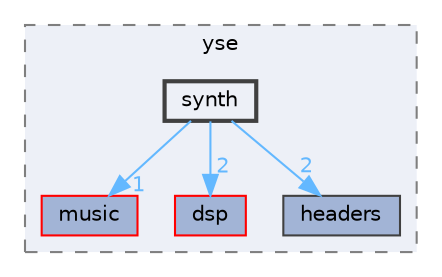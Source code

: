 digraph "techstorm/lib/yse/synth"
{
 // LATEX_PDF_SIZE
  bgcolor="transparent";
  edge [fontname=Helvetica,fontsize=10,labelfontname=Helvetica,labelfontsize=10];
  node [fontname=Helvetica,fontsize=10,shape=box,height=0.2,width=0.4];
  compound=true
  subgraph clusterdir_ab00d0e96abab37954b5a4f926314745 {
    graph [ bgcolor="#edf0f7", pencolor="grey50", label="yse", fontname=Helvetica,fontsize=10 style="filled,dashed", URL="dir_ab00d0e96abab37954b5a4f926314745.html",tooltip=""]
  dir_13708a901e88434d2a4cfa9e30233086 [label="music", fillcolor="#a2b4d6", color="red", style="filled", URL="dir_13708a901e88434d2a4cfa9e30233086.html",tooltip=""];
  dir_df50e7619da9644c9c01b08b0cb63d8a [label="dsp", fillcolor="#a2b4d6", color="red", style="filled", URL="dir_df50e7619da9644c9c01b08b0cb63d8a.html",tooltip=""];
  dir_699952ca7ba667580585186d3eda4e99 [label="headers", fillcolor="#a2b4d6", color="grey25", style="filled", URL="dir_699952ca7ba667580585186d3eda4e99.html",tooltip=""];
  dir_fd9b2f7edc99388233d71150078940de [label="synth", fillcolor="#edf0f7", color="grey25", style="filled,bold", URL="dir_fd9b2f7edc99388233d71150078940de.html",tooltip=""];
  }
  dir_fd9b2f7edc99388233d71150078940de->dir_13708a901e88434d2a4cfa9e30233086 [headlabel="1", labeldistance=1.5 headhref="dir_000129_000077.html" href="dir_000129_000077.html" color="steelblue1" fontcolor="steelblue1"];
  dir_fd9b2f7edc99388233d71150078940de->dir_699952ca7ba667580585186d3eda4e99 [headlabel="2", labeldistance=1.5 headhref="dir_000129_000057.html" href="dir_000129_000057.html" color="steelblue1" fontcolor="steelblue1"];
  dir_fd9b2f7edc99388233d71150078940de->dir_df50e7619da9644c9c01b08b0cb63d8a [headlabel="2", labeldistance=1.5 headhref="dir_000129_000030.html" href="dir_000129_000030.html" color="steelblue1" fontcolor="steelblue1"];
}
